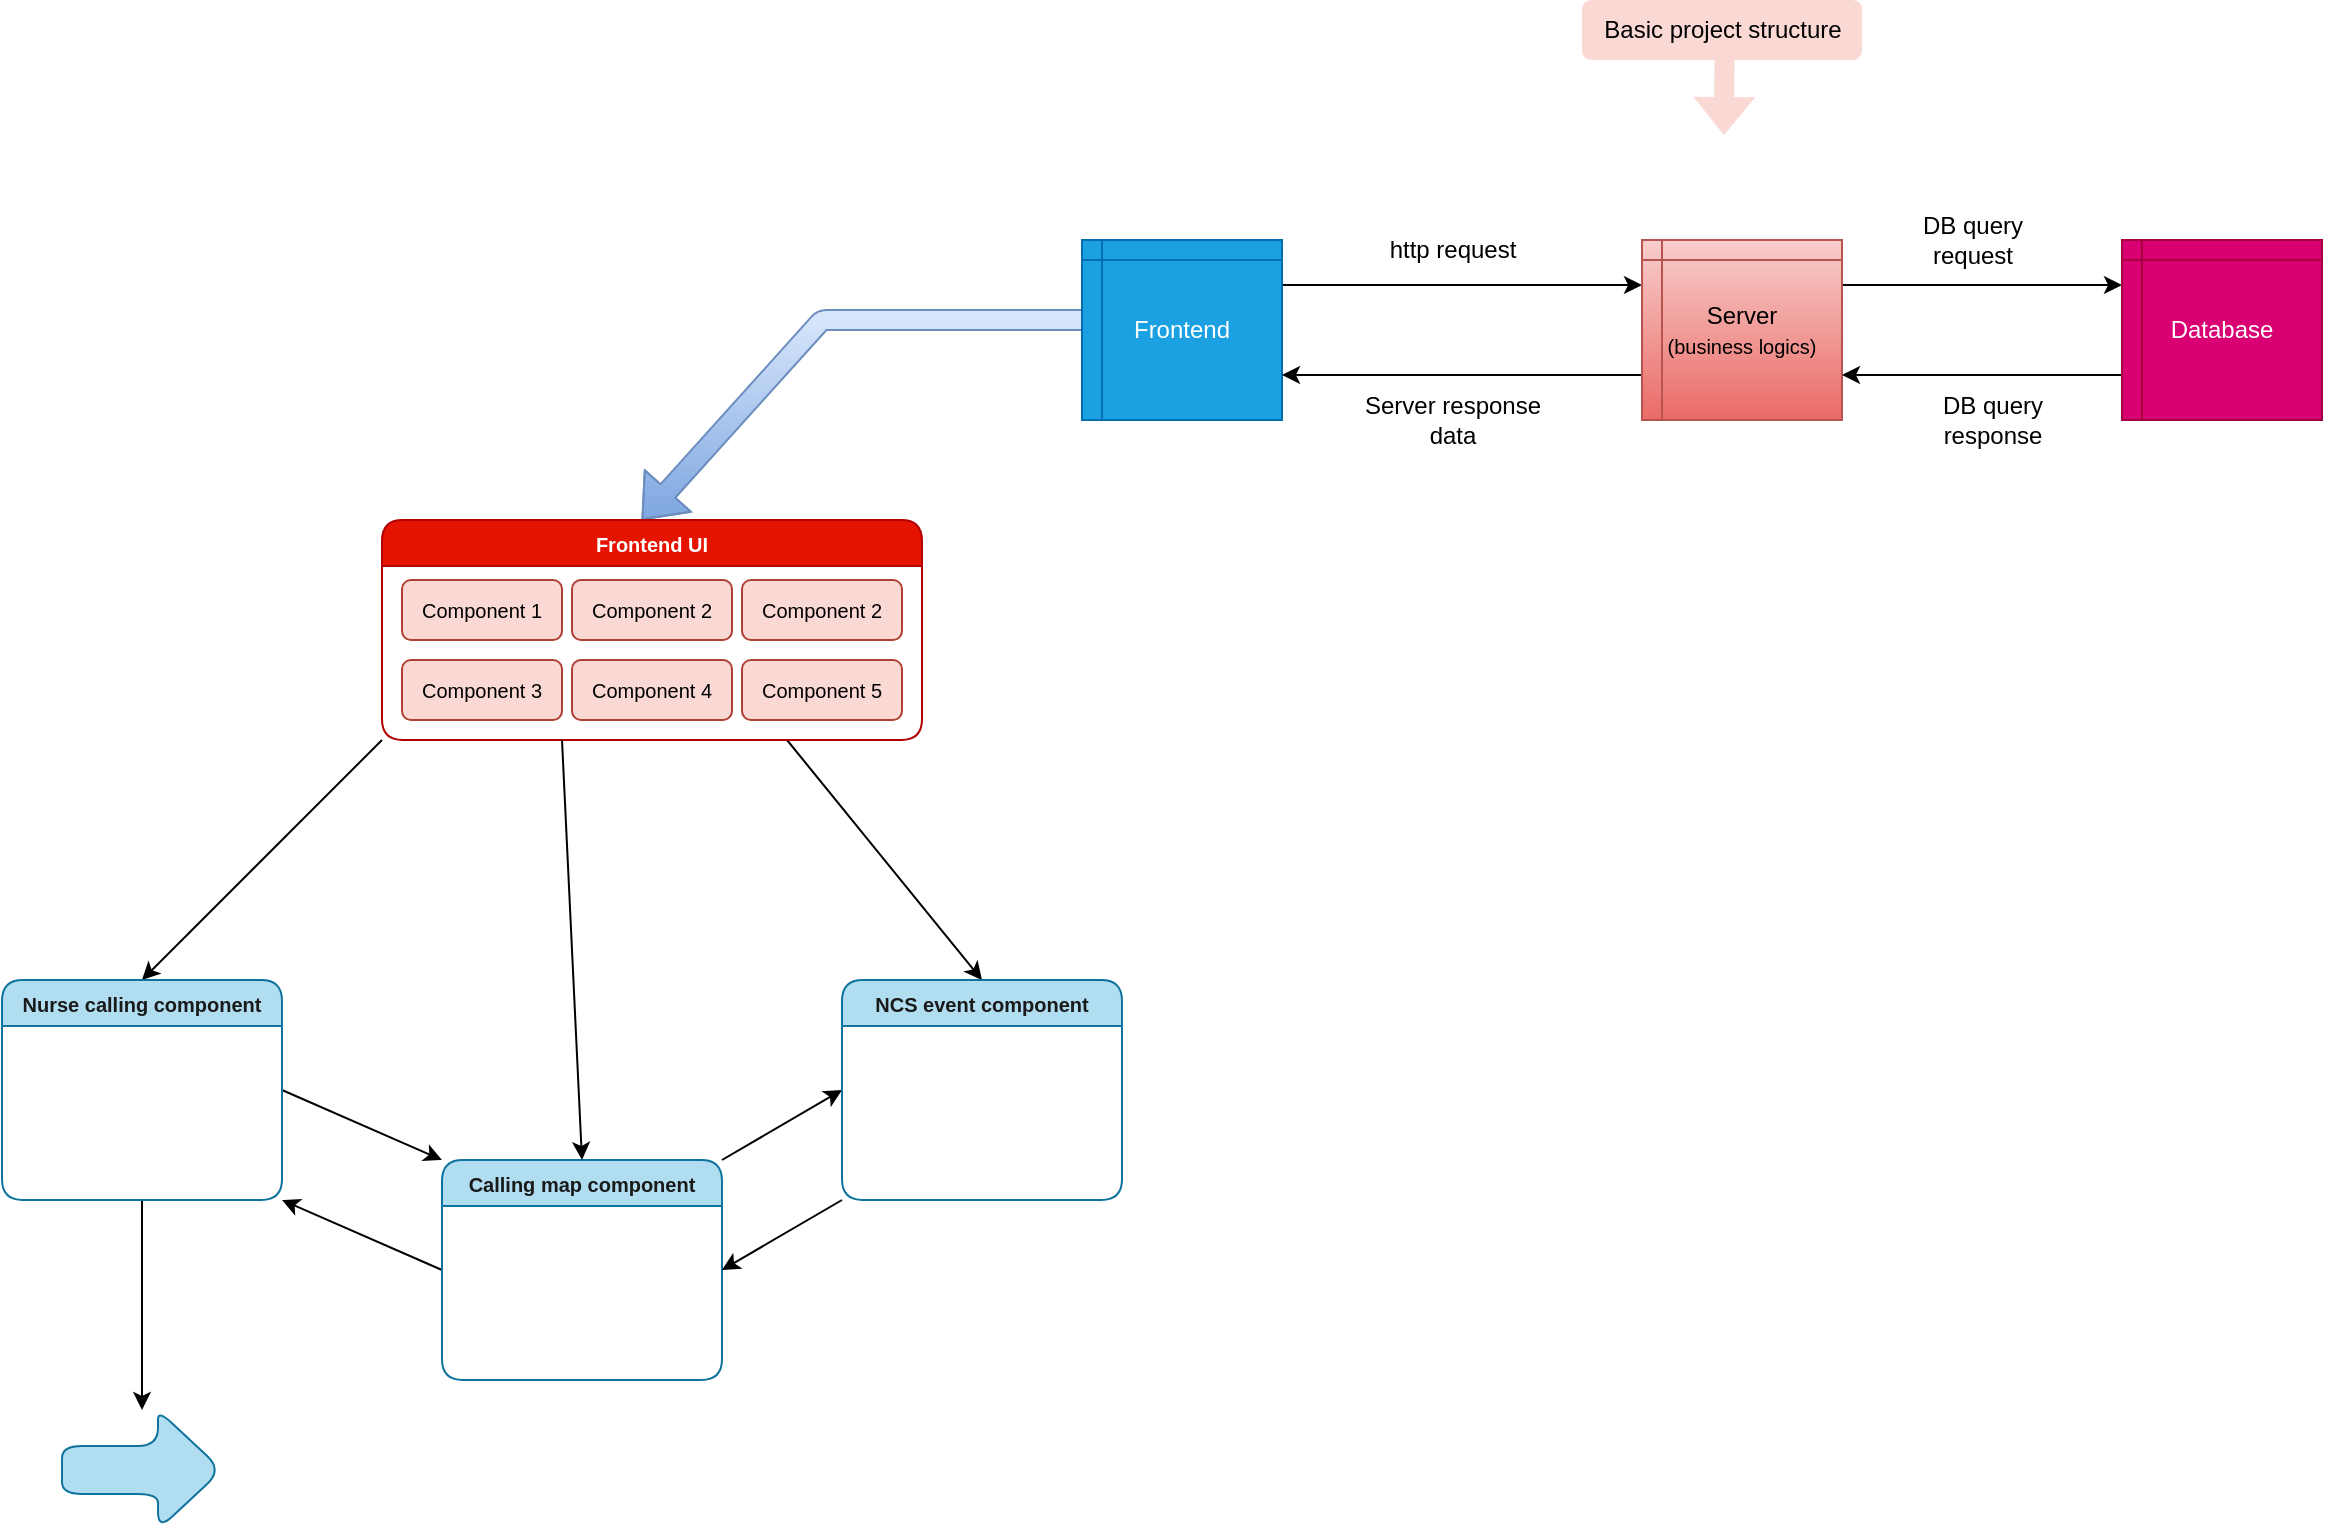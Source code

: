 <mxfile>
    <diagram id="PTedLMZDfD0xnTYrAyRV" name="Page-1">
        <mxGraphModel dx="1550" dy="399" grid="1" gridSize="10" guides="1" tooltips="1" connect="1" arrows="1" fold="1" page="1" pageScale="1" pageWidth="850" pageHeight="1100" math="0" shadow="0">
            <root>
                <mxCell id="0"/>
                <mxCell id="1" parent="0"/>
                <mxCell id="57" value="" style="shape=flexArrow;endArrow=classic;html=1;fontSize=10;fontColor=#000000;exitX=0.1;exitY=0.444;exitDx=0;exitDy=0;exitPerimeter=0;entryX=0.481;entryY=0;entryDx=0;entryDy=0;entryPerimeter=0;fillColor=#dae8fc;strokeColor=#6c8ebf;gradientColor=#7ea6e0;" edge="1" parent="1" source="39" target="56">
                    <mxGeometry width="50" height="50" relative="1" as="geometry">
                        <mxPoint x="-100" y="410" as="sourcePoint"/>
                        <mxPoint x="-50" y="360" as="targetPoint"/>
                        <Array as="points">
                            <mxPoint y="200"/>
                            <mxPoint x="-50" y="200"/>
                        </Array>
                    </mxGeometry>
                </mxCell>
                <mxCell id="55" value="" style="shape=flexArrow;endArrow=classic;html=1;fontSize=10;fontColor=#000000;exitX=0.509;exitY=1.011;exitDx=0;exitDy=0;exitPerimeter=0;fillColor=#fad9d5;strokeColor=none;" edge="1" parent="1">
                    <mxGeometry width="50" height="50" relative="1" as="geometry">
                        <mxPoint x="401.26" y="68.33" as="sourcePoint"/>
                        <mxPoint x="401" y="108" as="targetPoint"/>
                    </mxGeometry>
                </mxCell>
                <mxCell id="43" style="edgeStyle=none;html=1;exitX=1;exitY=0.25;exitDx=0;exitDy=0;entryX=0;entryY=0.25;entryDx=0;entryDy=0;" edge="1" parent="1" source="39" target="40">
                    <mxGeometry relative="1" as="geometry"/>
                </mxCell>
                <mxCell id="39" value="Frontend" style="shape=internalStorage;whiteSpace=wrap;html=1;backgroundOutline=1;dx=10;dy=10;fillColor=#1ba1e2;fontColor=#ffffff;strokeColor=#006EAF;" vertex="1" parent="1">
                    <mxGeometry x="80" y="160" width="100" height="90" as="geometry"/>
                </mxCell>
                <mxCell id="44" style="edgeStyle=none;html=1;exitX=0;exitY=0.75;exitDx=0;exitDy=0;entryX=1;entryY=0.75;entryDx=0;entryDy=0;" edge="1" parent="1" source="40" target="39">
                    <mxGeometry relative="1" as="geometry"/>
                </mxCell>
                <mxCell id="45" style="edgeStyle=none;html=1;exitX=1;exitY=0.25;exitDx=0;exitDy=0;entryX=0;entryY=0.25;entryDx=0;entryDy=0;" edge="1" parent="1" source="40" target="42">
                    <mxGeometry relative="1" as="geometry"/>
                </mxCell>
                <mxCell id="40" value="Server&lt;br&gt;&lt;font style=&quot;font-size: 10px;&quot;&gt;(business logics)&lt;/font&gt;" style="shape=internalStorage;whiteSpace=wrap;html=1;backgroundOutline=1;dx=10;dy=10;fillColor=#f8cecc;gradientColor=#ea6b66;strokeColor=#b85450;" vertex="1" parent="1">
                    <mxGeometry x="360" y="160" width="100" height="90" as="geometry"/>
                </mxCell>
                <mxCell id="46" style="edgeStyle=none;html=1;exitX=0;exitY=0.75;exitDx=0;exitDy=0;entryX=1;entryY=0.75;entryDx=0;entryDy=0;" edge="1" parent="1" source="42" target="40">
                    <mxGeometry relative="1" as="geometry"/>
                </mxCell>
                <mxCell id="42" value="Database" style="shape=internalStorage;whiteSpace=wrap;html=1;backgroundOutline=1;dx=10;dy=10;fillColor=#d80073;strokeColor=#A50040;fontColor=#ffffff;" vertex="1" parent="1">
                    <mxGeometry x="600" y="160" width="100" height="90" as="geometry"/>
                </mxCell>
                <mxCell id="47" value="http request" style="text;html=1;align=center;verticalAlign=middle;resizable=0;points=[];autosize=1;strokeColor=none;fillColor=none;" vertex="1" parent="1">
                    <mxGeometry x="220" y="150" width="90" height="30" as="geometry"/>
                </mxCell>
                <mxCell id="48" value="DB query&lt;br&gt;request" style="text;html=1;align=center;verticalAlign=middle;resizable=0;points=[];autosize=1;strokeColor=none;fillColor=none;" vertex="1" parent="1">
                    <mxGeometry x="490" y="140" width="70" height="40" as="geometry"/>
                </mxCell>
                <mxCell id="50" value="DB query&lt;br&gt;response" style="text;html=1;align=center;verticalAlign=middle;resizable=0;points=[];autosize=1;strokeColor=none;fillColor=none;" vertex="1" parent="1">
                    <mxGeometry x="500" y="230" width="70" height="40" as="geometry"/>
                </mxCell>
                <mxCell id="51" value="Server response&lt;br&gt;data" style="text;html=1;align=center;verticalAlign=middle;resizable=0;points=[];autosize=1;strokeColor=none;fillColor=none;" vertex="1" parent="1">
                    <mxGeometry x="210" y="230" width="110" height="40" as="geometry"/>
                </mxCell>
                <mxCell id="53" value="Basic project structure" style="text;html=1;align=center;verticalAlign=middle;resizable=0;points=[];autosize=1;fillColor=#fad9d5;strokeColor=none;rounded=1;fontColor=#000000;" vertex="1" parent="1">
                    <mxGeometry x="330" y="40" width="140" height="30" as="geometry"/>
                </mxCell>
                <mxCell id="66" style="edgeStyle=none;html=1;exitX=0;exitY=1;exitDx=0;exitDy=0;entryX=0.5;entryY=0;entryDx=0;entryDy=0;fontSize=10;fontColor=#1A1A1A;" edge="1" parent="1" source="56" target="64">
                    <mxGeometry relative="1" as="geometry"/>
                </mxCell>
                <mxCell id="71" style="edgeStyle=none;html=1;exitX=0.75;exitY=1;exitDx=0;exitDy=0;entryX=0.5;entryY=0;entryDx=0;entryDy=0;fontSize=10;fontColor=#1A1A1A;" edge="1" parent="1" source="56" target="69">
                    <mxGeometry relative="1" as="geometry"/>
                </mxCell>
                <mxCell id="56" value="Frontend UI" style="swimlane;whiteSpace=wrap;html=1;rounded=1;fontSize=10;fillColor=#e51400;strokeColor=#B20000;fontColor=#ffffff;" vertex="1" parent="1">
                    <mxGeometry x="-270" y="300" width="270" height="110" as="geometry"/>
                </mxCell>
                <mxCell id="58" value="&lt;font color=&quot;#000000&quot;&gt;Component 1&lt;/font&gt;" style="whiteSpace=wrap;html=1;rounded=1;fontSize=10;fillColor=#fad9d5;strokeColor=#ae4132;" vertex="1" parent="56">
                    <mxGeometry x="10" y="30" width="80" height="30" as="geometry"/>
                </mxCell>
                <mxCell id="59" value="&lt;font color=&quot;#000000&quot;&gt;Component 2&lt;/font&gt;" style="whiteSpace=wrap;html=1;rounded=1;fontSize=10;fillColor=#fad9d5;strokeColor=#ae4132;" vertex="1" parent="56">
                    <mxGeometry x="95" y="30" width="80" height="30" as="geometry"/>
                </mxCell>
                <mxCell id="60" value="&lt;font color=&quot;#000000&quot;&gt;Component 2&lt;/font&gt;" style="whiteSpace=wrap;html=1;rounded=1;fontSize=10;fillColor=#fad9d5;strokeColor=#ae4132;" vertex="1" parent="56">
                    <mxGeometry x="180" y="30" width="80" height="30" as="geometry"/>
                </mxCell>
                <mxCell id="61" value="&lt;font color=&quot;#000000&quot;&gt;Component 5&lt;/font&gt;" style="whiteSpace=wrap;html=1;rounded=1;fontSize=10;fillColor=#fad9d5;strokeColor=#ae4132;" vertex="1" parent="56">
                    <mxGeometry x="180" y="70" width="80" height="30" as="geometry"/>
                </mxCell>
                <mxCell id="62" value="&lt;font color=&quot;#000000&quot;&gt;Component 4&lt;/font&gt;" style="whiteSpace=wrap;html=1;rounded=1;fontSize=10;fillColor=#fad9d5;strokeColor=#ae4132;" vertex="1" parent="56">
                    <mxGeometry x="95" y="70" width="80" height="30" as="geometry"/>
                </mxCell>
                <mxCell id="63" value="&lt;font color=&quot;#000000&quot;&gt;Component 3&lt;/font&gt;" style="whiteSpace=wrap;html=1;rounded=1;fontSize=10;fillColor=#fad9d5;strokeColor=#ae4132;" vertex="1" parent="56">
                    <mxGeometry x="10" y="70" width="80" height="30" as="geometry"/>
                </mxCell>
                <mxCell id="77" value="" style="edgeStyle=none;html=1;fontSize=10;fontColor=#FFFFFF;" edge="1" parent="1" source="64" target="76">
                    <mxGeometry relative="1" as="geometry"/>
                </mxCell>
                <mxCell id="84" style="edgeStyle=none;html=1;exitX=1;exitY=0.5;exitDx=0;exitDy=0;entryX=0;entryY=0;entryDx=0;entryDy=0;fontSize=10;fontColor=#FFFFFF;" edge="1" parent="1" source="64" target="67">
                    <mxGeometry relative="1" as="geometry"/>
                </mxCell>
                <mxCell id="64" value="&lt;font color=&quot;#1a1a1a&quot;&gt;Nurse calling component&lt;/font&gt;" style="swimlane;whiteSpace=wrap;html=1;rounded=1;fontSize=10;fillColor=#b1ddf0;strokeColor=#10739e;" vertex="1" parent="1">
                    <mxGeometry x="-460" y="530" width="140" height="110" as="geometry"/>
                </mxCell>
                <mxCell id="73" value="&lt;font color=&quot;#ffffff&quot;&gt;Business logics for&lt;br&gt;&amp;nbsp;calling feature&lt;/font&gt;" style="text;html=1;align=center;verticalAlign=middle;resizable=0;points=[];autosize=1;strokeColor=none;fillColor=none;fontSize=10;fontColor=#1A1A1A;" vertex="1" parent="64">
                    <mxGeometry x="13" y="40" width="110" height="40" as="geometry"/>
                </mxCell>
                <mxCell id="83" style="edgeStyle=none;html=1;exitX=1;exitY=0;exitDx=0;exitDy=0;entryX=0;entryY=0.5;entryDx=0;entryDy=0;fontSize=10;fontColor=#FFFFFF;" edge="1" parent="1" source="67" target="69">
                    <mxGeometry relative="1" as="geometry"/>
                </mxCell>
                <mxCell id="85" style="edgeStyle=none;html=1;exitX=0;exitY=0.5;exitDx=0;exitDy=0;entryX=1;entryY=1;entryDx=0;entryDy=0;fontSize=10;fontColor=#FFFFFF;" edge="1" parent="1" source="67" target="64">
                    <mxGeometry relative="1" as="geometry"/>
                </mxCell>
                <mxCell id="67" value="&lt;font color=&quot;#1a1a1a&quot;&gt;Calling map component&lt;/font&gt;" style="swimlane;whiteSpace=wrap;html=1;rounded=1;fontSize=10;fillColor=#b1ddf0;strokeColor=#10739e;" vertex="1" parent="1">
                    <mxGeometry x="-240" y="620" width="140" height="110" as="geometry"/>
                </mxCell>
                <mxCell id="74" value="&lt;font color=&quot;#ffffff&quot;&gt;Business logics for&lt;br&gt;&amp;nbsp;calling map&lt;/font&gt;" style="text;html=1;align=center;verticalAlign=middle;resizable=0;points=[];autosize=1;strokeColor=none;fillColor=none;fontSize=10;fontColor=#1A1A1A;" vertex="1" parent="67">
                    <mxGeometry x="15" y="40" width="110" height="40" as="geometry"/>
                </mxCell>
                <mxCell id="68" style="edgeStyle=none;html=1;entryX=0.5;entryY=0;entryDx=0;entryDy=0;fontSize=10;fontColor=#1A1A1A;" edge="1" target="67" parent="1">
                    <mxGeometry relative="1" as="geometry">
                        <mxPoint x="-180" y="410" as="sourcePoint"/>
                    </mxGeometry>
                </mxCell>
                <mxCell id="82" style="edgeStyle=none;html=1;exitX=0;exitY=1;exitDx=0;exitDy=0;entryX=1;entryY=0.5;entryDx=0;entryDy=0;fontSize=10;fontColor=#FFFFFF;" edge="1" parent="1" source="69" target="67">
                    <mxGeometry relative="1" as="geometry"/>
                </mxCell>
                <mxCell id="69" value="&lt;font color=&quot;#1a1a1a&quot;&gt;NCS event component&lt;/font&gt;" style="swimlane;whiteSpace=wrap;html=1;rounded=1;fontSize=10;fillColor=#b1ddf0;strokeColor=#10739e;" vertex="1" parent="1">
                    <mxGeometry x="-40" y="530" width="140" height="110" as="geometry"/>
                </mxCell>
                <mxCell id="75" value="&lt;font color=&quot;#ffffff&quot;&gt;Business logics for&lt;br&gt;&amp;nbsp;NCS event messages&lt;/font&gt;" style="text;html=1;align=center;verticalAlign=middle;resizable=0;points=[];autosize=1;strokeColor=none;fillColor=none;fontSize=10;fontColor=#1A1A1A;" vertex="1" parent="69">
                    <mxGeometry x="10" y="40" width="120" height="40" as="geometry"/>
                </mxCell>
                <mxCell id="76" value="" style="shape=singleArrow;whiteSpace=wrap;html=1;arrowWidth=0.4;arrowSize=0.4;fontSize=10;fillColor=#b1ddf0;strokeColor=#10739e;fontStyle=1;startSize=23;rounded=1;" vertex="1" parent="1">
                    <mxGeometry x="-430" y="745" width="80" height="60" as="geometry"/>
                </mxCell>
            </root>
        </mxGraphModel>
    </diagram>
</mxfile>